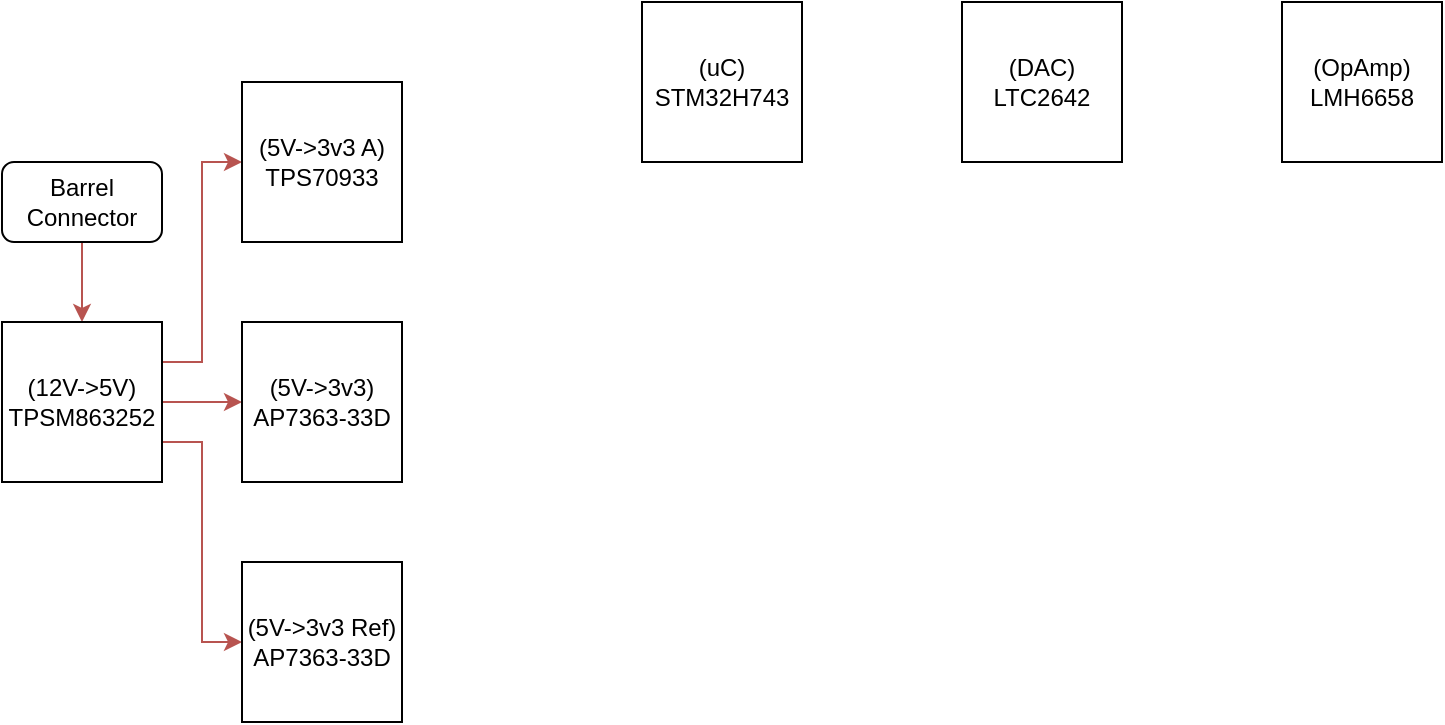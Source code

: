 <mxfile version="25.0.3">
  <diagram name="Page-1" id="yS-lHeXbkKt984LfPxND">
    <mxGraphModel dx="1195" dy="615" grid="1" gridSize="10" guides="1" tooltips="1" connect="1" arrows="1" fold="1" page="1" pageScale="1" pageWidth="850" pageHeight="1100" math="0" shadow="0">
      <root>
        <mxCell id="0" />
        <mxCell id="1" parent="0" />
        <mxCell id="pBr_tVuuhjHOvRaEizp6-1" value="(uC)&lt;br&gt;STM32H743" style="rounded=0;whiteSpace=wrap;html=1;" vertex="1" parent="1">
          <mxGeometry x="320" y="280" width="80" height="80" as="geometry" />
        </mxCell>
        <mxCell id="pBr_tVuuhjHOvRaEizp6-2" value="(DAC)&lt;div&gt;LTC2642&lt;/div&gt;" style="rounded=0;whiteSpace=wrap;html=1;" vertex="1" parent="1">
          <mxGeometry x="480" y="280" width="80" height="80" as="geometry" />
        </mxCell>
        <mxCell id="pBr_tVuuhjHOvRaEizp6-3" value="(OpAmp)&lt;div&gt;LMH6658&lt;/div&gt;" style="rounded=0;whiteSpace=wrap;html=1;" vertex="1" parent="1">
          <mxGeometry x="640" y="280" width="80" height="80" as="geometry" />
        </mxCell>
        <mxCell id="pBr_tVuuhjHOvRaEizp6-14" style="edgeStyle=orthogonalEdgeStyle;rounded=0;orthogonalLoop=1;jettySize=auto;html=1;exitX=0.5;exitY=1;exitDx=0;exitDy=0;entryX=0.5;entryY=0;entryDx=0;entryDy=0;fillColor=#f8cecc;strokeColor=#b85450;" edge="1" parent="1" source="pBr_tVuuhjHOvRaEizp6-4" target="pBr_tVuuhjHOvRaEizp6-5">
          <mxGeometry relative="1" as="geometry" />
        </mxCell>
        <mxCell id="pBr_tVuuhjHOvRaEizp6-4" value="Barrel&lt;div&gt;Connector&lt;/div&gt;" style="rounded=1;whiteSpace=wrap;html=1;" vertex="1" parent="1">
          <mxGeometry y="360" width="80" height="40" as="geometry" />
        </mxCell>
        <mxCell id="pBr_tVuuhjHOvRaEizp6-11" style="edgeStyle=orthogonalEdgeStyle;rounded=0;orthogonalLoop=1;jettySize=auto;html=1;exitX=1;exitY=0.25;exitDx=0;exitDy=0;entryX=0;entryY=0.5;entryDx=0;entryDy=0;fillColor=#f8cecc;strokeColor=#b85450;" edge="1" parent="1" source="pBr_tVuuhjHOvRaEizp6-5" target="pBr_tVuuhjHOvRaEizp6-6">
          <mxGeometry relative="1" as="geometry" />
        </mxCell>
        <mxCell id="pBr_tVuuhjHOvRaEizp6-12" style="edgeStyle=orthogonalEdgeStyle;rounded=0;orthogonalLoop=1;jettySize=auto;html=1;exitX=1;exitY=0.5;exitDx=0;exitDy=0;entryX=0;entryY=0.5;entryDx=0;entryDy=0;fillColor=#f8cecc;strokeColor=#b85450;" edge="1" parent="1" source="pBr_tVuuhjHOvRaEizp6-5" target="pBr_tVuuhjHOvRaEizp6-7">
          <mxGeometry relative="1" as="geometry" />
        </mxCell>
        <mxCell id="pBr_tVuuhjHOvRaEizp6-13" style="edgeStyle=orthogonalEdgeStyle;rounded=0;orthogonalLoop=1;jettySize=auto;html=1;exitX=1;exitY=0.75;exitDx=0;exitDy=0;entryX=0;entryY=0.5;entryDx=0;entryDy=0;fillColor=#f8cecc;strokeColor=#b85450;" edge="1" parent="1" source="pBr_tVuuhjHOvRaEizp6-5" target="pBr_tVuuhjHOvRaEizp6-8">
          <mxGeometry relative="1" as="geometry" />
        </mxCell>
        <mxCell id="pBr_tVuuhjHOvRaEizp6-5" value="(12V-&amp;gt;5V)&lt;br&gt;TPSM863252" style="rounded=0;whiteSpace=wrap;html=1;" vertex="1" parent="1">
          <mxGeometry y="440" width="80" height="80" as="geometry" />
        </mxCell>
        <mxCell id="pBr_tVuuhjHOvRaEizp6-6" value="(5V-&amp;gt;3v3 A)&lt;br&gt;TPS70933" style="rounded=0;whiteSpace=wrap;html=1;" vertex="1" parent="1">
          <mxGeometry x="120" y="320" width="80" height="80" as="geometry" />
        </mxCell>
        <mxCell id="pBr_tVuuhjHOvRaEizp6-7" value="(5V-&amp;gt;3v3)&lt;br&gt;AP7363-33D" style="rounded=0;whiteSpace=wrap;html=1;" vertex="1" parent="1">
          <mxGeometry x="120" y="440" width="80" height="80" as="geometry" />
        </mxCell>
        <mxCell id="pBr_tVuuhjHOvRaEizp6-8" value="(5V-&amp;gt;3v3 Ref)&lt;br&gt;AP7363-33D" style="rounded=0;whiteSpace=wrap;html=1;" vertex="1" parent="1">
          <mxGeometry x="120" y="560" width="80" height="80" as="geometry" />
        </mxCell>
      </root>
    </mxGraphModel>
  </diagram>
</mxfile>
